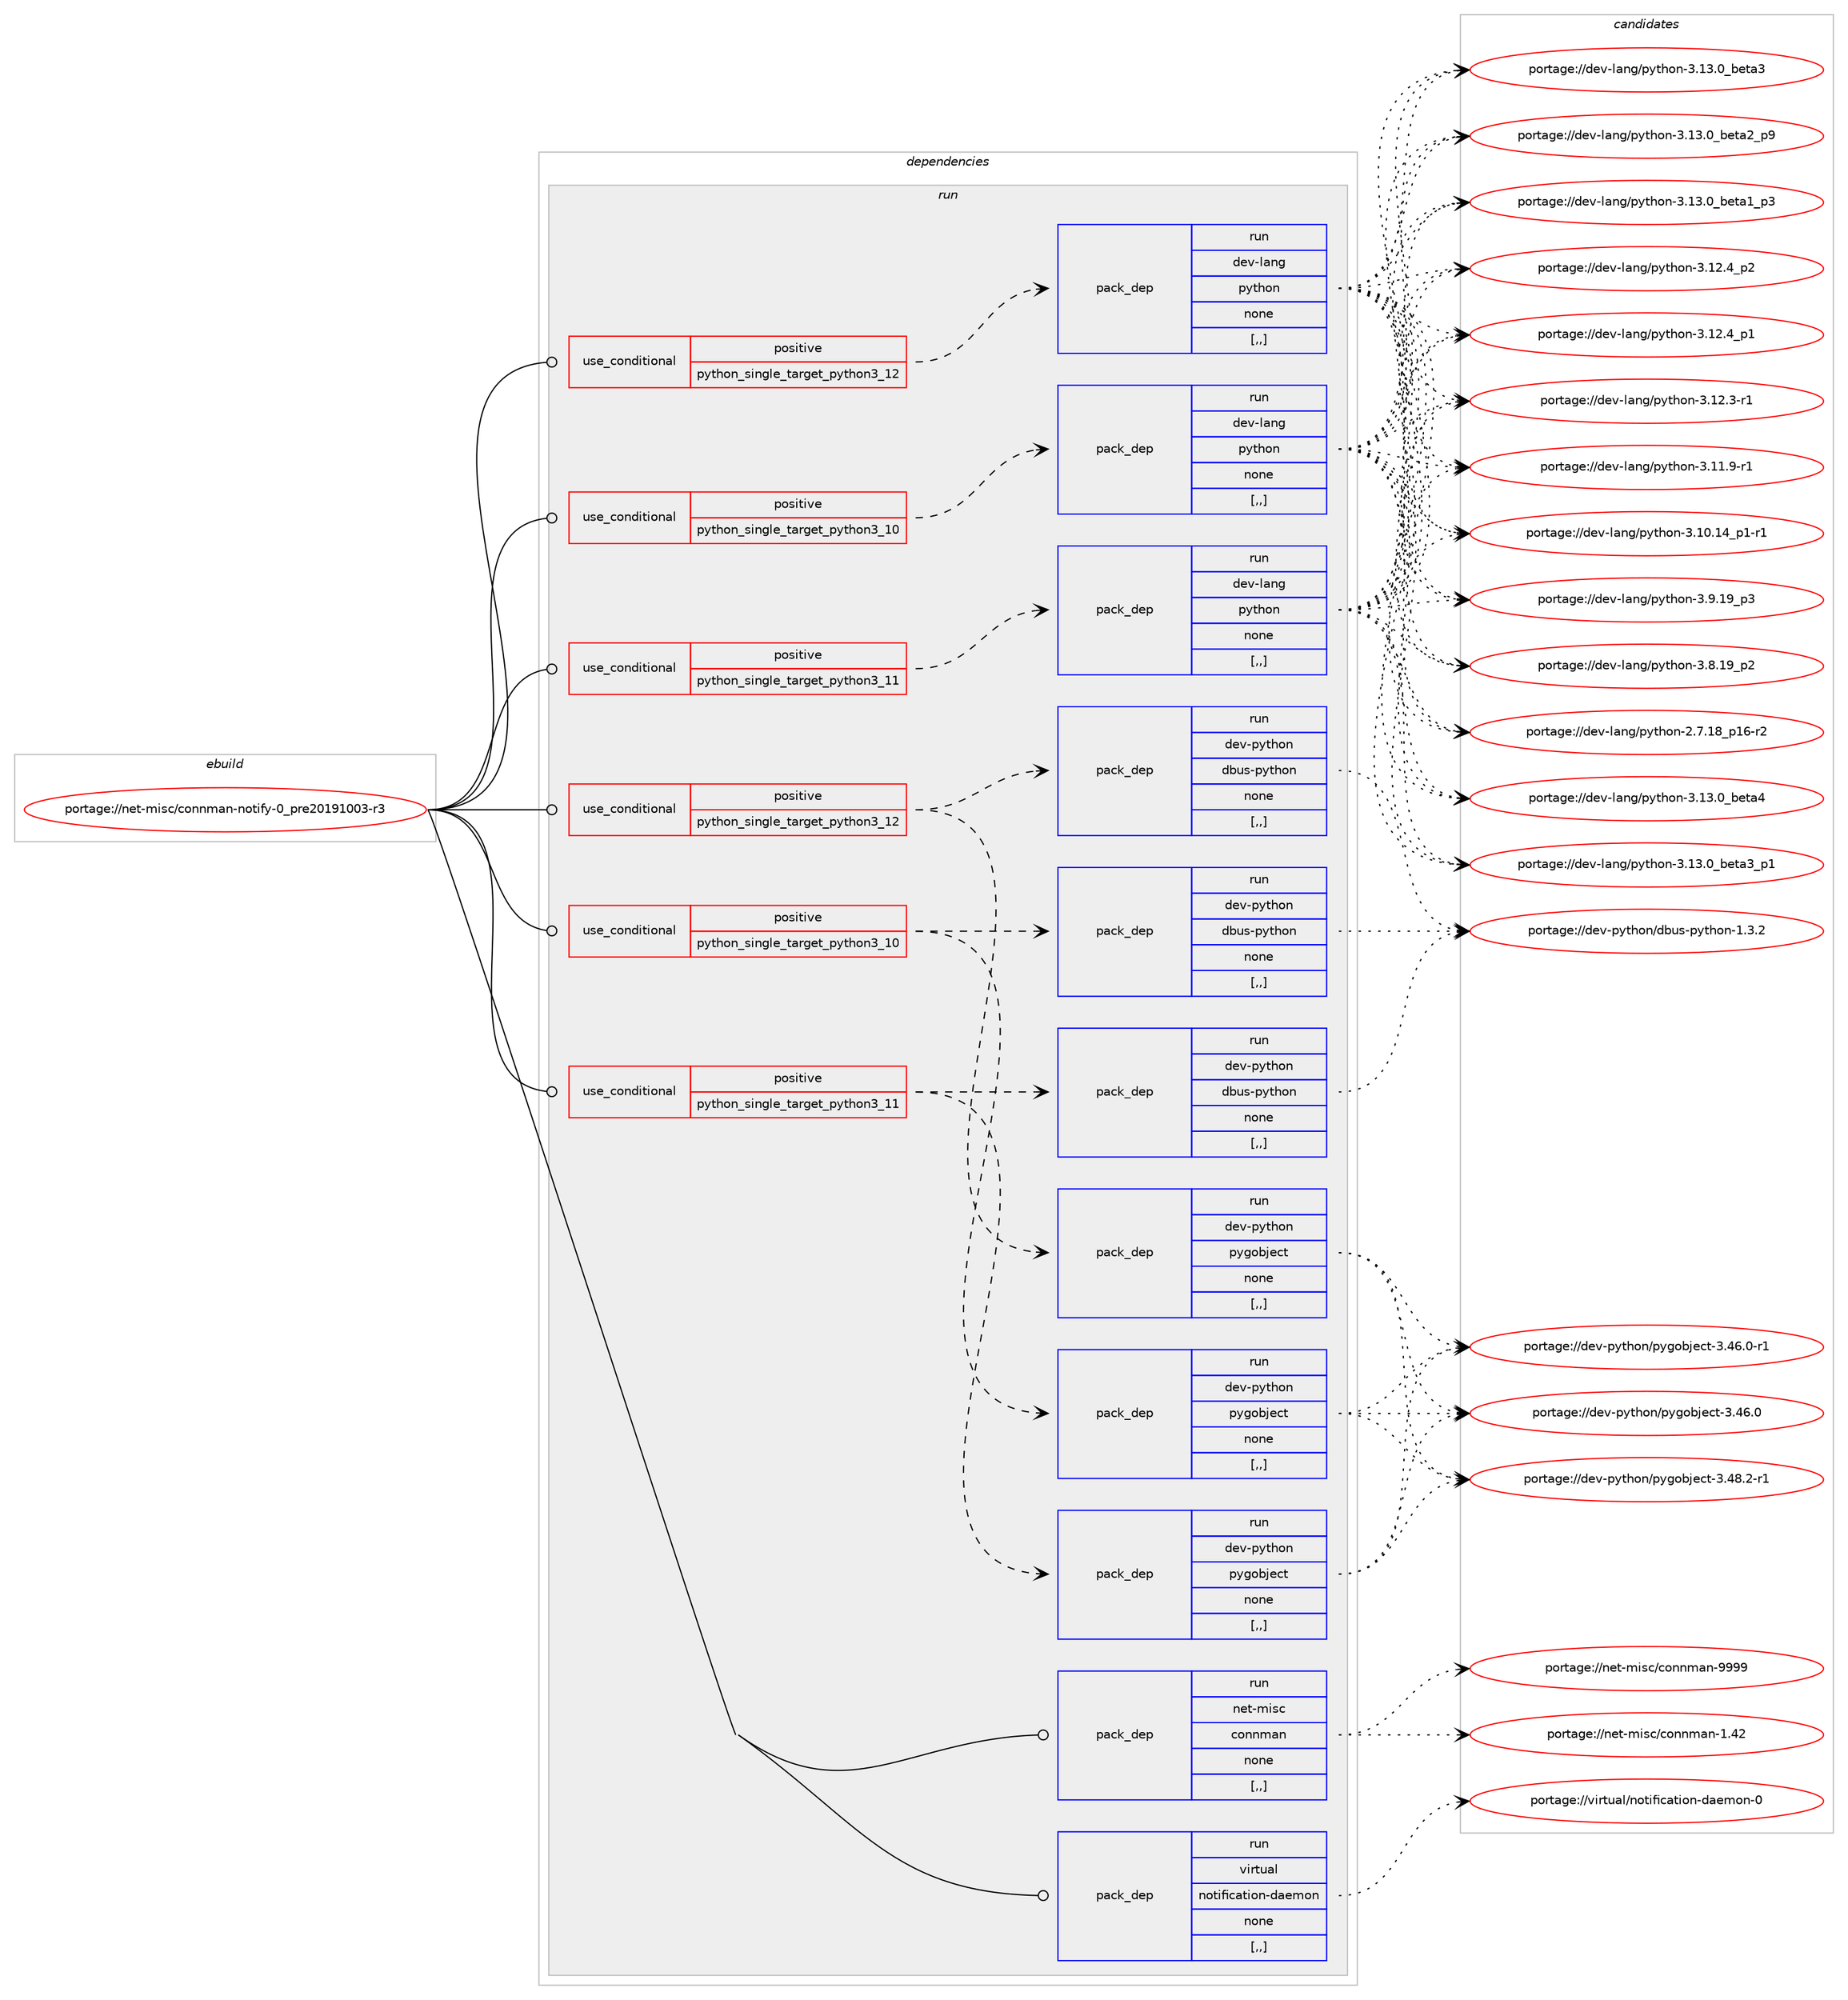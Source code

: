 digraph prolog {

# *************
# Graph options
# *************

newrank=true;
concentrate=true;
compound=true;
graph [rankdir=LR,fontname=Helvetica,fontsize=10,ranksep=1.5];#, ranksep=2.5, nodesep=0.2];
edge  [arrowhead=vee];
node  [fontname=Helvetica,fontsize=10];

# **********
# The ebuild
# **********

subgraph cluster_leftcol {
color=gray;
label=<<i>ebuild</i>>;
id [label="portage://net-misc/connman-notify-0_pre20191003-r3", color=red, width=4, href="../net-misc/connman-notify-0_pre20191003-r3.svg"];
}

# ****************
# The dependencies
# ****************

subgraph cluster_midcol {
color=gray;
label=<<i>dependencies</i>>;
subgraph cluster_compile {
fillcolor="#eeeeee";
style=filled;
label=<<i>compile</i>>;
}
subgraph cluster_compileandrun {
fillcolor="#eeeeee";
style=filled;
label=<<i>compile and run</i>>;
}
subgraph cluster_run {
fillcolor="#eeeeee";
style=filled;
label=<<i>run</i>>;
subgraph cond96703 {
dependency368284 [label=<<TABLE BORDER="0" CELLBORDER="1" CELLSPACING="0" CELLPADDING="4"><TR><TD ROWSPAN="3" CELLPADDING="10">use_conditional</TD></TR><TR><TD>positive</TD></TR><TR><TD>python_single_target_python3_10</TD></TR></TABLE>>, shape=none, color=red];
subgraph pack268921 {
dependency368285 [label=<<TABLE BORDER="0" CELLBORDER="1" CELLSPACING="0" CELLPADDING="4" WIDTH="220"><TR><TD ROWSPAN="6" CELLPADDING="30">pack_dep</TD></TR><TR><TD WIDTH="110">run</TD></TR><TR><TD>dev-lang</TD></TR><TR><TD>python</TD></TR><TR><TD>none</TD></TR><TR><TD>[,,]</TD></TR></TABLE>>, shape=none, color=blue];
}
dependency368284:e -> dependency368285:w [weight=20,style="dashed",arrowhead="vee"];
}
id:e -> dependency368284:w [weight=20,style="solid",arrowhead="odot"];
subgraph cond96704 {
dependency368286 [label=<<TABLE BORDER="0" CELLBORDER="1" CELLSPACING="0" CELLPADDING="4"><TR><TD ROWSPAN="3" CELLPADDING="10">use_conditional</TD></TR><TR><TD>positive</TD></TR><TR><TD>python_single_target_python3_10</TD></TR></TABLE>>, shape=none, color=red];
subgraph pack268922 {
dependency368287 [label=<<TABLE BORDER="0" CELLBORDER="1" CELLSPACING="0" CELLPADDING="4" WIDTH="220"><TR><TD ROWSPAN="6" CELLPADDING="30">pack_dep</TD></TR><TR><TD WIDTH="110">run</TD></TR><TR><TD>dev-python</TD></TR><TR><TD>dbus-python</TD></TR><TR><TD>none</TD></TR><TR><TD>[,,]</TD></TR></TABLE>>, shape=none, color=blue];
}
dependency368286:e -> dependency368287:w [weight=20,style="dashed",arrowhead="vee"];
subgraph pack268923 {
dependency368288 [label=<<TABLE BORDER="0" CELLBORDER="1" CELLSPACING="0" CELLPADDING="4" WIDTH="220"><TR><TD ROWSPAN="6" CELLPADDING="30">pack_dep</TD></TR><TR><TD WIDTH="110">run</TD></TR><TR><TD>dev-python</TD></TR><TR><TD>pygobject</TD></TR><TR><TD>none</TD></TR><TR><TD>[,,]</TD></TR></TABLE>>, shape=none, color=blue];
}
dependency368286:e -> dependency368288:w [weight=20,style="dashed",arrowhead="vee"];
}
id:e -> dependency368286:w [weight=20,style="solid",arrowhead="odot"];
subgraph cond96705 {
dependency368289 [label=<<TABLE BORDER="0" CELLBORDER="1" CELLSPACING="0" CELLPADDING="4"><TR><TD ROWSPAN="3" CELLPADDING="10">use_conditional</TD></TR><TR><TD>positive</TD></TR><TR><TD>python_single_target_python3_11</TD></TR></TABLE>>, shape=none, color=red];
subgraph pack268924 {
dependency368290 [label=<<TABLE BORDER="0" CELLBORDER="1" CELLSPACING="0" CELLPADDING="4" WIDTH="220"><TR><TD ROWSPAN="6" CELLPADDING="30">pack_dep</TD></TR><TR><TD WIDTH="110">run</TD></TR><TR><TD>dev-lang</TD></TR><TR><TD>python</TD></TR><TR><TD>none</TD></TR><TR><TD>[,,]</TD></TR></TABLE>>, shape=none, color=blue];
}
dependency368289:e -> dependency368290:w [weight=20,style="dashed",arrowhead="vee"];
}
id:e -> dependency368289:w [weight=20,style="solid",arrowhead="odot"];
subgraph cond96706 {
dependency368291 [label=<<TABLE BORDER="0" CELLBORDER="1" CELLSPACING="0" CELLPADDING="4"><TR><TD ROWSPAN="3" CELLPADDING="10">use_conditional</TD></TR><TR><TD>positive</TD></TR><TR><TD>python_single_target_python3_11</TD></TR></TABLE>>, shape=none, color=red];
subgraph pack268925 {
dependency368292 [label=<<TABLE BORDER="0" CELLBORDER="1" CELLSPACING="0" CELLPADDING="4" WIDTH="220"><TR><TD ROWSPAN="6" CELLPADDING="30">pack_dep</TD></TR><TR><TD WIDTH="110">run</TD></TR><TR><TD>dev-python</TD></TR><TR><TD>dbus-python</TD></TR><TR><TD>none</TD></TR><TR><TD>[,,]</TD></TR></TABLE>>, shape=none, color=blue];
}
dependency368291:e -> dependency368292:w [weight=20,style="dashed",arrowhead="vee"];
subgraph pack268926 {
dependency368293 [label=<<TABLE BORDER="0" CELLBORDER="1" CELLSPACING="0" CELLPADDING="4" WIDTH="220"><TR><TD ROWSPAN="6" CELLPADDING="30">pack_dep</TD></TR><TR><TD WIDTH="110">run</TD></TR><TR><TD>dev-python</TD></TR><TR><TD>pygobject</TD></TR><TR><TD>none</TD></TR><TR><TD>[,,]</TD></TR></TABLE>>, shape=none, color=blue];
}
dependency368291:e -> dependency368293:w [weight=20,style="dashed",arrowhead="vee"];
}
id:e -> dependency368291:w [weight=20,style="solid",arrowhead="odot"];
subgraph cond96707 {
dependency368294 [label=<<TABLE BORDER="0" CELLBORDER="1" CELLSPACING="0" CELLPADDING="4"><TR><TD ROWSPAN="3" CELLPADDING="10">use_conditional</TD></TR><TR><TD>positive</TD></TR><TR><TD>python_single_target_python3_12</TD></TR></TABLE>>, shape=none, color=red];
subgraph pack268927 {
dependency368295 [label=<<TABLE BORDER="0" CELLBORDER="1" CELLSPACING="0" CELLPADDING="4" WIDTH="220"><TR><TD ROWSPAN="6" CELLPADDING="30">pack_dep</TD></TR><TR><TD WIDTH="110">run</TD></TR><TR><TD>dev-lang</TD></TR><TR><TD>python</TD></TR><TR><TD>none</TD></TR><TR><TD>[,,]</TD></TR></TABLE>>, shape=none, color=blue];
}
dependency368294:e -> dependency368295:w [weight=20,style="dashed",arrowhead="vee"];
}
id:e -> dependency368294:w [weight=20,style="solid",arrowhead="odot"];
subgraph cond96708 {
dependency368296 [label=<<TABLE BORDER="0" CELLBORDER="1" CELLSPACING="0" CELLPADDING="4"><TR><TD ROWSPAN="3" CELLPADDING="10">use_conditional</TD></TR><TR><TD>positive</TD></TR><TR><TD>python_single_target_python3_12</TD></TR></TABLE>>, shape=none, color=red];
subgraph pack268928 {
dependency368297 [label=<<TABLE BORDER="0" CELLBORDER="1" CELLSPACING="0" CELLPADDING="4" WIDTH="220"><TR><TD ROWSPAN="6" CELLPADDING="30">pack_dep</TD></TR><TR><TD WIDTH="110">run</TD></TR><TR><TD>dev-python</TD></TR><TR><TD>dbus-python</TD></TR><TR><TD>none</TD></TR><TR><TD>[,,]</TD></TR></TABLE>>, shape=none, color=blue];
}
dependency368296:e -> dependency368297:w [weight=20,style="dashed",arrowhead="vee"];
subgraph pack268929 {
dependency368298 [label=<<TABLE BORDER="0" CELLBORDER="1" CELLSPACING="0" CELLPADDING="4" WIDTH="220"><TR><TD ROWSPAN="6" CELLPADDING="30">pack_dep</TD></TR><TR><TD WIDTH="110">run</TD></TR><TR><TD>dev-python</TD></TR><TR><TD>pygobject</TD></TR><TR><TD>none</TD></TR><TR><TD>[,,]</TD></TR></TABLE>>, shape=none, color=blue];
}
dependency368296:e -> dependency368298:w [weight=20,style="dashed",arrowhead="vee"];
}
id:e -> dependency368296:w [weight=20,style="solid",arrowhead="odot"];
subgraph pack268930 {
dependency368299 [label=<<TABLE BORDER="0" CELLBORDER="1" CELLSPACING="0" CELLPADDING="4" WIDTH="220"><TR><TD ROWSPAN="6" CELLPADDING="30">pack_dep</TD></TR><TR><TD WIDTH="110">run</TD></TR><TR><TD>net-misc</TD></TR><TR><TD>connman</TD></TR><TR><TD>none</TD></TR><TR><TD>[,,]</TD></TR></TABLE>>, shape=none, color=blue];
}
id:e -> dependency368299:w [weight=20,style="solid",arrowhead="odot"];
subgraph pack268931 {
dependency368300 [label=<<TABLE BORDER="0" CELLBORDER="1" CELLSPACING="0" CELLPADDING="4" WIDTH="220"><TR><TD ROWSPAN="6" CELLPADDING="30">pack_dep</TD></TR><TR><TD WIDTH="110">run</TD></TR><TR><TD>virtual</TD></TR><TR><TD>notification-daemon</TD></TR><TR><TD>none</TD></TR><TR><TD>[,,]</TD></TR></TABLE>>, shape=none, color=blue];
}
id:e -> dependency368300:w [weight=20,style="solid",arrowhead="odot"];
}
}

# **************
# The candidates
# **************

subgraph cluster_choices {
rank=same;
color=gray;
label=<<i>candidates</i>>;

subgraph choice268921 {
color=black;
nodesep=1;
choice1001011184510897110103471121211161041111104551464951464895981011169752 [label="portage://dev-lang/python-3.13.0_beta4", color=red, width=4,href="../dev-lang/python-3.13.0_beta4.svg"];
choice10010111845108971101034711212111610411111045514649514648959810111697519511249 [label="portage://dev-lang/python-3.13.0_beta3_p1", color=red, width=4,href="../dev-lang/python-3.13.0_beta3_p1.svg"];
choice1001011184510897110103471121211161041111104551464951464895981011169751 [label="portage://dev-lang/python-3.13.0_beta3", color=red, width=4,href="../dev-lang/python-3.13.0_beta3.svg"];
choice10010111845108971101034711212111610411111045514649514648959810111697509511257 [label="portage://dev-lang/python-3.13.0_beta2_p9", color=red, width=4,href="../dev-lang/python-3.13.0_beta2_p9.svg"];
choice10010111845108971101034711212111610411111045514649514648959810111697499511251 [label="portage://dev-lang/python-3.13.0_beta1_p3", color=red, width=4,href="../dev-lang/python-3.13.0_beta1_p3.svg"];
choice100101118451089711010347112121116104111110455146495046529511250 [label="portage://dev-lang/python-3.12.4_p2", color=red, width=4,href="../dev-lang/python-3.12.4_p2.svg"];
choice100101118451089711010347112121116104111110455146495046529511249 [label="portage://dev-lang/python-3.12.4_p1", color=red, width=4,href="../dev-lang/python-3.12.4_p1.svg"];
choice100101118451089711010347112121116104111110455146495046514511449 [label="portage://dev-lang/python-3.12.3-r1", color=red, width=4,href="../dev-lang/python-3.12.3-r1.svg"];
choice100101118451089711010347112121116104111110455146494946574511449 [label="portage://dev-lang/python-3.11.9-r1", color=red, width=4,href="../dev-lang/python-3.11.9-r1.svg"];
choice100101118451089711010347112121116104111110455146494846495295112494511449 [label="portage://dev-lang/python-3.10.14_p1-r1", color=red, width=4,href="../dev-lang/python-3.10.14_p1-r1.svg"];
choice100101118451089711010347112121116104111110455146574649579511251 [label="portage://dev-lang/python-3.9.19_p3", color=red, width=4,href="../dev-lang/python-3.9.19_p3.svg"];
choice100101118451089711010347112121116104111110455146564649579511250 [label="portage://dev-lang/python-3.8.19_p2", color=red, width=4,href="../dev-lang/python-3.8.19_p2.svg"];
choice100101118451089711010347112121116104111110455046554649569511249544511450 [label="portage://dev-lang/python-2.7.18_p16-r2", color=red, width=4,href="../dev-lang/python-2.7.18_p16-r2.svg"];
dependency368285:e -> choice1001011184510897110103471121211161041111104551464951464895981011169752:w [style=dotted,weight="100"];
dependency368285:e -> choice10010111845108971101034711212111610411111045514649514648959810111697519511249:w [style=dotted,weight="100"];
dependency368285:e -> choice1001011184510897110103471121211161041111104551464951464895981011169751:w [style=dotted,weight="100"];
dependency368285:e -> choice10010111845108971101034711212111610411111045514649514648959810111697509511257:w [style=dotted,weight="100"];
dependency368285:e -> choice10010111845108971101034711212111610411111045514649514648959810111697499511251:w [style=dotted,weight="100"];
dependency368285:e -> choice100101118451089711010347112121116104111110455146495046529511250:w [style=dotted,weight="100"];
dependency368285:e -> choice100101118451089711010347112121116104111110455146495046529511249:w [style=dotted,weight="100"];
dependency368285:e -> choice100101118451089711010347112121116104111110455146495046514511449:w [style=dotted,weight="100"];
dependency368285:e -> choice100101118451089711010347112121116104111110455146494946574511449:w [style=dotted,weight="100"];
dependency368285:e -> choice100101118451089711010347112121116104111110455146494846495295112494511449:w [style=dotted,weight="100"];
dependency368285:e -> choice100101118451089711010347112121116104111110455146574649579511251:w [style=dotted,weight="100"];
dependency368285:e -> choice100101118451089711010347112121116104111110455146564649579511250:w [style=dotted,weight="100"];
dependency368285:e -> choice100101118451089711010347112121116104111110455046554649569511249544511450:w [style=dotted,weight="100"];
}
subgraph choice268922 {
color=black;
nodesep=1;
choice10010111845112121116104111110471009811711545112121116104111110454946514650 [label="portage://dev-python/dbus-python-1.3.2", color=red, width=4,href="../dev-python/dbus-python-1.3.2.svg"];
dependency368287:e -> choice10010111845112121116104111110471009811711545112121116104111110454946514650:w [style=dotted,weight="100"];
}
subgraph choice268923 {
color=black;
nodesep=1;
choice10010111845112121116104111110471121211031119810610199116455146525646504511449 [label="portage://dev-python/pygobject-3.48.2-r1", color=red, width=4,href="../dev-python/pygobject-3.48.2-r1.svg"];
choice10010111845112121116104111110471121211031119810610199116455146525446484511449 [label="portage://dev-python/pygobject-3.46.0-r1", color=red, width=4,href="../dev-python/pygobject-3.46.0-r1.svg"];
choice1001011184511212111610411111047112121103111981061019911645514652544648 [label="portage://dev-python/pygobject-3.46.0", color=red, width=4,href="../dev-python/pygobject-3.46.0.svg"];
dependency368288:e -> choice10010111845112121116104111110471121211031119810610199116455146525646504511449:w [style=dotted,weight="100"];
dependency368288:e -> choice10010111845112121116104111110471121211031119810610199116455146525446484511449:w [style=dotted,weight="100"];
dependency368288:e -> choice1001011184511212111610411111047112121103111981061019911645514652544648:w [style=dotted,weight="100"];
}
subgraph choice268924 {
color=black;
nodesep=1;
choice1001011184510897110103471121211161041111104551464951464895981011169752 [label="portage://dev-lang/python-3.13.0_beta4", color=red, width=4,href="../dev-lang/python-3.13.0_beta4.svg"];
choice10010111845108971101034711212111610411111045514649514648959810111697519511249 [label="portage://dev-lang/python-3.13.0_beta3_p1", color=red, width=4,href="../dev-lang/python-3.13.0_beta3_p1.svg"];
choice1001011184510897110103471121211161041111104551464951464895981011169751 [label="portage://dev-lang/python-3.13.0_beta3", color=red, width=4,href="../dev-lang/python-3.13.0_beta3.svg"];
choice10010111845108971101034711212111610411111045514649514648959810111697509511257 [label="portage://dev-lang/python-3.13.0_beta2_p9", color=red, width=4,href="../dev-lang/python-3.13.0_beta2_p9.svg"];
choice10010111845108971101034711212111610411111045514649514648959810111697499511251 [label="portage://dev-lang/python-3.13.0_beta1_p3", color=red, width=4,href="../dev-lang/python-3.13.0_beta1_p3.svg"];
choice100101118451089711010347112121116104111110455146495046529511250 [label="portage://dev-lang/python-3.12.4_p2", color=red, width=4,href="../dev-lang/python-3.12.4_p2.svg"];
choice100101118451089711010347112121116104111110455146495046529511249 [label="portage://dev-lang/python-3.12.4_p1", color=red, width=4,href="../dev-lang/python-3.12.4_p1.svg"];
choice100101118451089711010347112121116104111110455146495046514511449 [label="portage://dev-lang/python-3.12.3-r1", color=red, width=4,href="../dev-lang/python-3.12.3-r1.svg"];
choice100101118451089711010347112121116104111110455146494946574511449 [label="portage://dev-lang/python-3.11.9-r1", color=red, width=4,href="../dev-lang/python-3.11.9-r1.svg"];
choice100101118451089711010347112121116104111110455146494846495295112494511449 [label="portage://dev-lang/python-3.10.14_p1-r1", color=red, width=4,href="../dev-lang/python-3.10.14_p1-r1.svg"];
choice100101118451089711010347112121116104111110455146574649579511251 [label="portage://dev-lang/python-3.9.19_p3", color=red, width=4,href="../dev-lang/python-3.9.19_p3.svg"];
choice100101118451089711010347112121116104111110455146564649579511250 [label="portage://dev-lang/python-3.8.19_p2", color=red, width=4,href="../dev-lang/python-3.8.19_p2.svg"];
choice100101118451089711010347112121116104111110455046554649569511249544511450 [label="portage://dev-lang/python-2.7.18_p16-r2", color=red, width=4,href="../dev-lang/python-2.7.18_p16-r2.svg"];
dependency368290:e -> choice1001011184510897110103471121211161041111104551464951464895981011169752:w [style=dotted,weight="100"];
dependency368290:e -> choice10010111845108971101034711212111610411111045514649514648959810111697519511249:w [style=dotted,weight="100"];
dependency368290:e -> choice1001011184510897110103471121211161041111104551464951464895981011169751:w [style=dotted,weight="100"];
dependency368290:e -> choice10010111845108971101034711212111610411111045514649514648959810111697509511257:w [style=dotted,weight="100"];
dependency368290:e -> choice10010111845108971101034711212111610411111045514649514648959810111697499511251:w [style=dotted,weight="100"];
dependency368290:e -> choice100101118451089711010347112121116104111110455146495046529511250:w [style=dotted,weight="100"];
dependency368290:e -> choice100101118451089711010347112121116104111110455146495046529511249:w [style=dotted,weight="100"];
dependency368290:e -> choice100101118451089711010347112121116104111110455146495046514511449:w [style=dotted,weight="100"];
dependency368290:e -> choice100101118451089711010347112121116104111110455146494946574511449:w [style=dotted,weight="100"];
dependency368290:e -> choice100101118451089711010347112121116104111110455146494846495295112494511449:w [style=dotted,weight="100"];
dependency368290:e -> choice100101118451089711010347112121116104111110455146574649579511251:w [style=dotted,weight="100"];
dependency368290:e -> choice100101118451089711010347112121116104111110455146564649579511250:w [style=dotted,weight="100"];
dependency368290:e -> choice100101118451089711010347112121116104111110455046554649569511249544511450:w [style=dotted,weight="100"];
}
subgraph choice268925 {
color=black;
nodesep=1;
choice10010111845112121116104111110471009811711545112121116104111110454946514650 [label="portage://dev-python/dbus-python-1.3.2", color=red, width=4,href="../dev-python/dbus-python-1.3.2.svg"];
dependency368292:e -> choice10010111845112121116104111110471009811711545112121116104111110454946514650:w [style=dotted,weight="100"];
}
subgraph choice268926 {
color=black;
nodesep=1;
choice10010111845112121116104111110471121211031119810610199116455146525646504511449 [label="portage://dev-python/pygobject-3.48.2-r1", color=red, width=4,href="../dev-python/pygobject-3.48.2-r1.svg"];
choice10010111845112121116104111110471121211031119810610199116455146525446484511449 [label="portage://dev-python/pygobject-3.46.0-r1", color=red, width=4,href="../dev-python/pygobject-3.46.0-r1.svg"];
choice1001011184511212111610411111047112121103111981061019911645514652544648 [label="portage://dev-python/pygobject-3.46.0", color=red, width=4,href="../dev-python/pygobject-3.46.0.svg"];
dependency368293:e -> choice10010111845112121116104111110471121211031119810610199116455146525646504511449:w [style=dotted,weight="100"];
dependency368293:e -> choice10010111845112121116104111110471121211031119810610199116455146525446484511449:w [style=dotted,weight="100"];
dependency368293:e -> choice1001011184511212111610411111047112121103111981061019911645514652544648:w [style=dotted,weight="100"];
}
subgraph choice268927 {
color=black;
nodesep=1;
choice1001011184510897110103471121211161041111104551464951464895981011169752 [label="portage://dev-lang/python-3.13.0_beta4", color=red, width=4,href="../dev-lang/python-3.13.0_beta4.svg"];
choice10010111845108971101034711212111610411111045514649514648959810111697519511249 [label="portage://dev-lang/python-3.13.0_beta3_p1", color=red, width=4,href="../dev-lang/python-3.13.0_beta3_p1.svg"];
choice1001011184510897110103471121211161041111104551464951464895981011169751 [label="portage://dev-lang/python-3.13.0_beta3", color=red, width=4,href="../dev-lang/python-3.13.0_beta3.svg"];
choice10010111845108971101034711212111610411111045514649514648959810111697509511257 [label="portage://dev-lang/python-3.13.0_beta2_p9", color=red, width=4,href="../dev-lang/python-3.13.0_beta2_p9.svg"];
choice10010111845108971101034711212111610411111045514649514648959810111697499511251 [label="portage://dev-lang/python-3.13.0_beta1_p3", color=red, width=4,href="../dev-lang/python-3.13.0_beta1_p3.svg"];
choice100101118451089711010347112121116104111110455146495046529511250 [label="portage://dev-lang/python-3.12.4_p2", color=red, width=4,href="../dev-lang/python-3.12.4_p2.svg"];
choice100101118451089711010347112121116104111110455146495046529511249 [label="portage://dev-lang/python-3.12.4_p1", color=red, width=4,href="../dev-lang/python-3.12.4_p1.svg"];
choice100101118451089711010347112121116104111110455146495046514511449 [label="portage://dev-lang/python-3.12.3-r1", color=red, width=4,href="../dev-lang/python-3.12.3-r1.svg"];
choice100101118451089711010347112121116104111110455146494946574511449 [label="portage://dev-lang/python-3.11.9-r1", color=red, width=4,href="../dev-lang/python-3.11.9-r1.svg"];
choice100101118451089711010347112121116104111110455146494846495295112494511449 [label="portage://dev-lang/python-3.10.14_p1-r1", color=red, width=4,href="../dev-lang/python-3.10.14_p1-r1.svg"];
choice100101118451089711010347112121116104111110455146574649579511251 [label="portage://dev-lang/python-3.9.19_p3", color=red, width=4,href="../dev-lang/python-3.9.19_p3.svg"];
choice100101118451089711010347112121116104111110455146564649579511250 [label="portage://dev-lang/python-3.8.19_p2", color=red, width=4,href="../dev-lang/python-3.8.19_p2.svg"];
choice100101118451089711010347112121116104111110455046554649569511249544511450 [label="portage://dev-lang/python-2.7.18_p16-r2", color=red, width=4,href="../dev-lang/python-2.7.18_p16-r2.svg"];
dependency368295:e -> choice1001011184510897110103471121211161041111104551464951464895981011169752:w [style=dotted,weight="100"];
dependency368295:e -> choice10010111845108971101034711212111610411111045514649514648959810111697519511249:w [style=dotted,weight="100"];
dependency368295:e -> choice1001011184510897110103471121211161041111104551464951464895981011169751:w [style=dotted,weight="100"];
dependency368295:e -> choice10010111845108971101034711212111610411111045514649514648959810111697509511257:w [style=dotted,weight="100"];
dependency368295:e -> choice10010111845108971101034711212111610411111045514649514648959810111697499511251:w [style=dotted,weight="100"];
dependency368295:e -> choice100101118451089711010347112121116104111110455146495046529511250:w [style=dotted,weight="100"];
dependency368295:e -> choice100101118451089711010347112121116104111110455146495046529511249:w [style=dotted,weight="100"];
dependency368295:e -> choice100101118451089711010347112121116104111110455146495046514511449:w [style=dotted,weight="100"];
dependency368295:e -> choice100101118451089711010347112121116104111110455146494946574511449:w [style=dotted,weight="100"];
dependency368295:e -> choice100101118451089711010347112121116104111110455146494846495295112494511449:w [style=dotted,weight="100"];
dependency368295:e -> choice100101118451089711010347112121116104111110455146574649579511251:w [style=dotted,weight="100"];
dependency368295:e -> choice100101118451089711010347112121116104111110455146564649579511250:w [style=dotted,weight="100"];
dependency368295:e -> choice100101118451089711010347112121116104111110455046554649569511249544511450:w [style=dotted,weight="100"];
}
subgraph choice268928 {
color=black;
nodesep=1;
choice10010111845112121116104111110471009811711545112121116104111110454946514650 [label="portage://dev-python/dbus-python-1.3.2", color=red, width=4,href="../dev-python/dbus-python-1.3.2.svg"];
dependency368297:e -> choice10010111845112121116104111110471009811711545112121116104111110454946514650:w [style=dotted,weight="100"];
}
subgraph choice268929 {
color=black;
nodesep=1;
choice10010111845112121116104111110471121211031119810610199116455146525646504511449 [label="portage://dev-python/pygobject-3.48.2-r1", color=red, width=4,href="../dev-python/pygobject-3.48.2-r1.svg"];
choice10010111845112121116104111110471121211031119810610199116455146525446484511449 [label="portage://dev-python/pygobject-3.46.0-r1", color=red, width=4,href="../dev-python/pygobject-3.46.0-r1.svg"];
choice1001011184511212111610411111047112121103111981061019911645514652544648 [label="portage://dev-python/pygobject-3.46.0", color=red, width=4,href="../dev-python/pygobject-3.46.0.svg"];
dependency368298:e -> choice10010111845112121116104111110471121211031119810610199116455146525646504511449:w [style=dotted,weight="100"];
dependency368298:e -> choice10010111845112121116104111110471121211031119810610199116455146525446484511449:w [style=dotted,weight="100"];
dependency368298:e -> choice1001011184511212111610411111047112121103111981061019911645514652544648:w [style=dotted,weight="100"];
}
subgraph choice268930 {
color=black;
nodesep=1;
choice11010111645109105115994799111110110109971104557575757 [label="portage://net-misc/connman-9999", color=red, width=4,href="../net-misc/connman-9999.svg"];
choice11010111645109105115994799111110110109971104549465250 [label="portage://net-misc/connman-1.42", color=red, width=4,href="../net-misc/connman-1.42.svg"];
dependency368299:e -> choice11010111645109105115994799111110110109971104557575757:w [style=dotted,weight="100"];
dependency368299:e -> choice11010111645109105115994799111110110109971104549465250:w [style=dotted,weight="100"];
}
subgraph choice268931 {
color=black;
nodesep=1;
choice1181051141161179710847110111116105102105999711610511111045100971011091111104548 [label="portage://virtual/notification-daemon-0", color=red, width=4,href="../virtual/notification-daemon-0.svg"];
dependency368300:e -> choice1181051141161179710847110111116105102105999711610511111045100971011091111104548:w [style=dotted,weight="100"];
}
}

}
